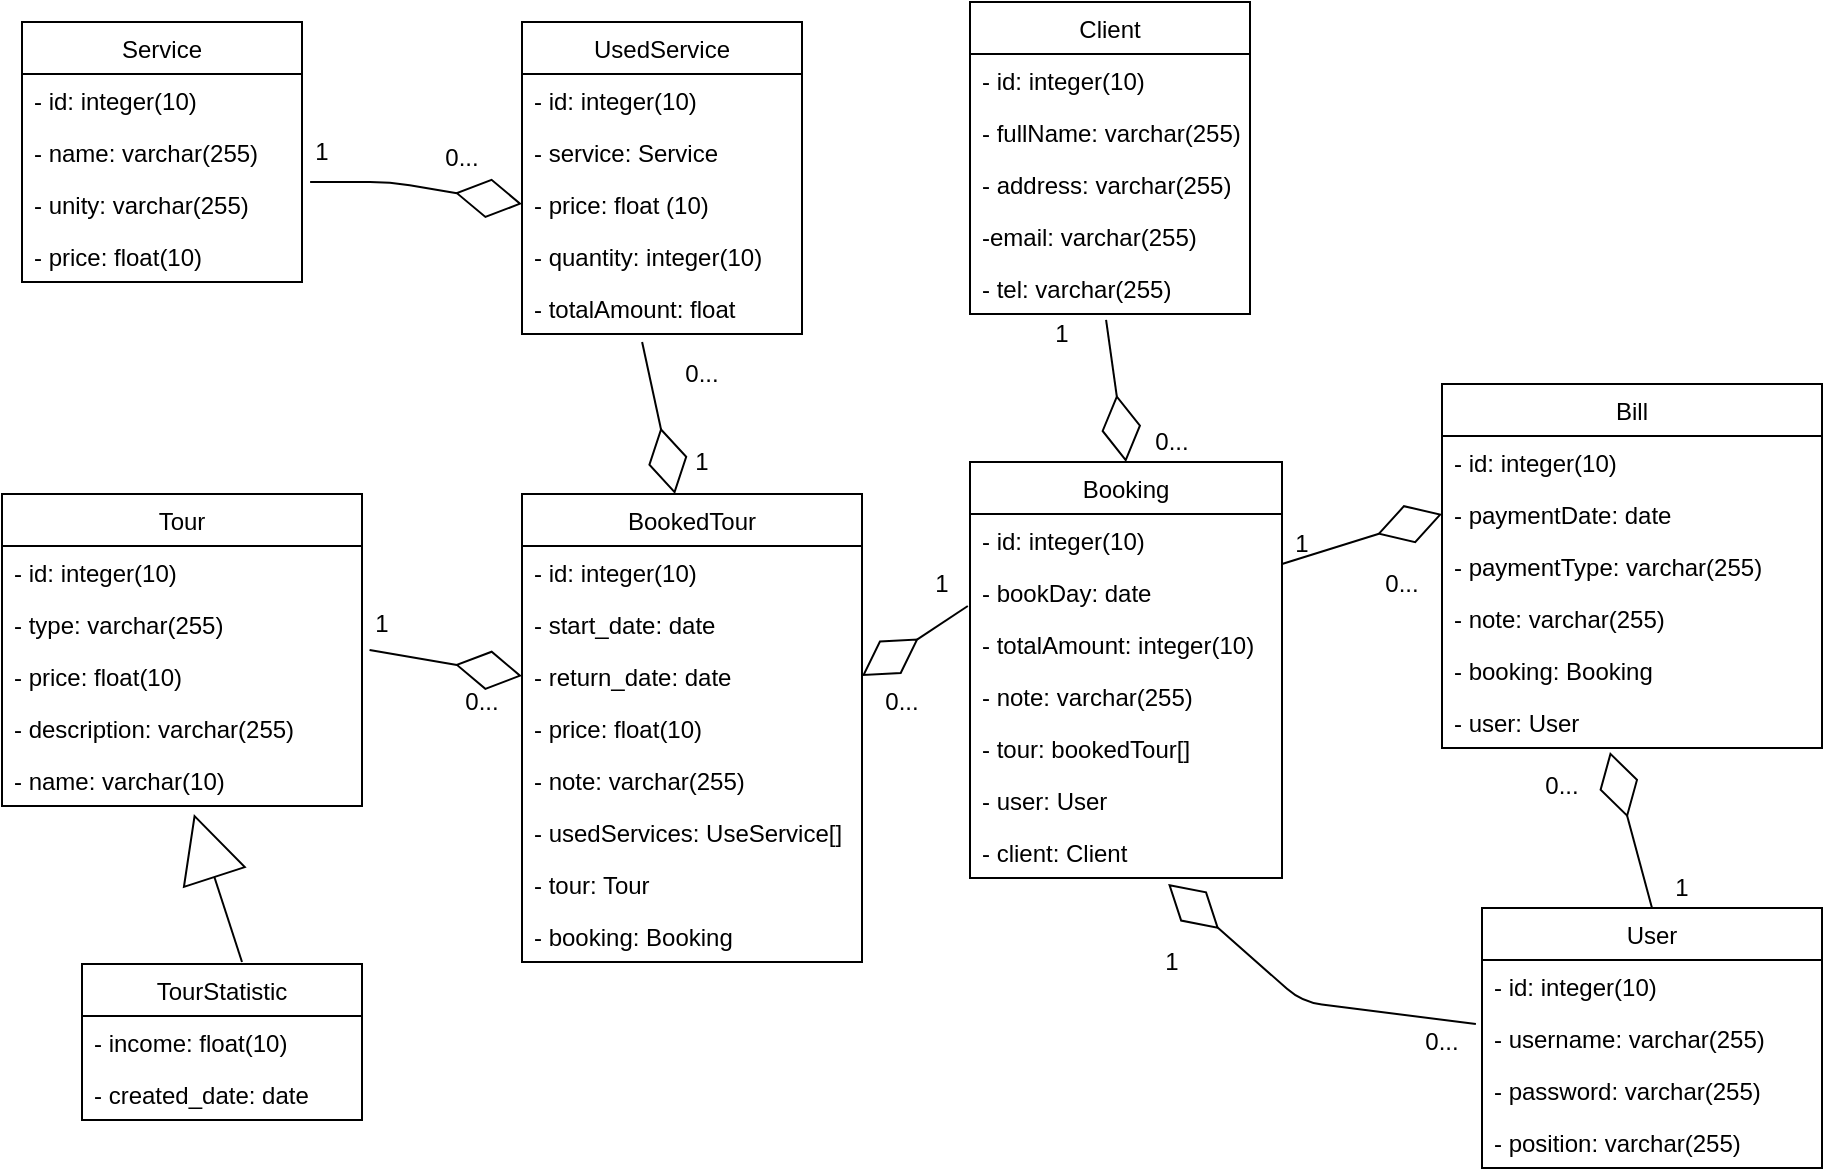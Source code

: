 <mxfile version="14.6.13" type="github">
  <diagram id="t4tlZuxjI8gYE3MPb138" name="Page-1">
    <mxGraphModel dx="2272" dy="747" grid="1" gridSize="10" guides="1" tooltips="1" connect="1" arrows="1" fold="1" page="1" pageScale="1" pageWidth="850" pageHeight="1100" math="0" shadow="0">
      <root>
        <mxCell id="0" />
        <mxCell id="1" parent="0" />
        <mxCell id="m6pH_HXsNcH9ToJCQi9M-39" value="Client" style="swimlane;fontStyle=0;childLayout=stackLayout;horizontal=1;startSize=26;fillColor=none;horizontalStack=0;resizeParent=1;resizeParentMax=0;resizeLast=0;collapsible=1;marginBottom=0;" parent="1" vertex="1">
          <mxGeometry x="344" y="30" width="140" height="156" as="geometry" />
        </mxCell>
        <mxCell id="m6pH_HXsNcH9ToJCQi9M-40" value="- id: integer(10)" style="text;strokeColor=none;fillColor=none;align=left;verticalAlign=top;spacingLeft=4;spacingRight=4;overflow=hidden;rotatable=0;points=[[0,0.5],[1,0.5]];portConstraint=eastwest;" parent="m6pH_HXsNcH9ToJCQi9M-39" vertex="1">
          <mxGeometry y="26" width="140" height="26" as="geometry" />
        </mxCell>
        <mxCell id="m6pH_HXsNcH9ToJCQi9M-41" value="- fullName: varchar(255)" style="text;strokeColor=none;fillColor=none;align=left;verticalAlign=top;spacingLeft=4;spacingRight=4;overflow=hidden;rotatable=0;points=[[0,0.5],[1,0.5]];portConstraint=eastwest;" parent="m6pH_HXsNcH9ToJCQi9M-39" vertex="1">
          <mxGeometry y="52" width="140" height="26" as="geometry" />
        </mxCell>
        <mxCell id="m6pH_HXsNcH9ToJCQi9M-42" value="- address: varchar(255)" style="text;strokeColor=none;fillColor=none;align=left;verticalAlign=top;spacingLeft=4;spacingRight=4;overflow=hidden;rotatable=0;points=[[0,0.5],[1,0.5]];portConstraint=eastwest;" parent="m6pH_HXsNcH9ToJCQi9M-39" vertex="1">
          <mxGeometry y="78" width="140" height="26" as="geometry" />
        </mxCell>
        <mxCell id="m6pH_HXsNcH9ToJCQi9M-43" value="-email: varchar(255)" style="text;strokeColor=none;fillColor=none;align=left;verticalAlign=top;spacingLeft=4;spacingRight=4;overflow=hidden;rotatable=0;points=[[0,0.5],[1,0.5]];portConstraint=eastwest;" parent="m6pH_HXsNcH9ToJCQi9M-39" vertex="1">
          <mxGeometry y="104" width="140" height="26" as="geometry" />
        </mxCell>
        <mxCell id="m6pH_HXsNcH9ToJCQi9M-44" value="- tel: varchar(255)" style="text;strokeColor=none;fillColor=none;align=left;verticalAlign=top;spacingLeft=4;spacingRight=4;overflow=hidden;rotatable=0;points=[[0,0.5],[1,0.5]];portConstraint=eastwest;" parent="m6pH_HXsNcH9ToJCQi9M-39" vertex="1">
          <mxGeometry y="130" width="140" height="26" as="geometry" />
        </mxCell>
        <mxCell id="m6pH_HXsNcH9ToJCQi9M-45" value="Booking" style="swimlane;fontStyle=0;childLayout=stackLayout;horizontal=1;startSize=26;fillColor=none;horizontalStack=0;resizeParent=1;resizeParentMax=0;resizeLast=0;collapsible=1;marginBottom=0;" parent="1" vertex="1">
          <mxGeometry x="344" y="260" width="156" height="208" as="geometry" />
        </mxCell>
        <mxCell id="m6pH_HXsNcH9ToJCQi9M-46" value="- id: integer(10)" style="text;strokeColor=none;fillColor=none;align=left;verticalAlign=top;spacingLeft=4;spacingRight=4;overflow=hidden;rotatable=0;points=[[0,0.5],[1,0.5]];portConstraint=eastwest;" parent="m6pH_HXsNcH9ToJCQi9M-45" vertex="1">
          <mxGeometry y="26" width="156" height="26" as="geometry" />
        </mxCell>
        <mxCell id="m6pH_HXsNcH9ToJCQi9M-47" value="- bookDay: date" style="text;strokeColor=none;fillColor=none;align=left;verticalAlign=top;spacingLeft=4;spacingRight=4;overflow=hidden;rotatable=0;points=[[0,0.5],[1,0.5]];portConstraint=eastwest;" parent="m6pH_HXsNcH9ToJCQi9M-45" vertex="1">
          <mxGeometry y="52" width="156" height="26" as="geometry" />
        </mxCell>
        <mxCell id="m6pH_HXsNcH9ToJCQi9M-48" value="- totalAmount: integer(10)" style="text;strokeColor=none;fillColor=none;align=left;verticalAlign=top;spacingLeft=4;spacingRight=4;overflow=hidden;rotatable=0;points=[[0,0.5],[1,0.5]];portConstraint=eastwest;" parent="m6pH_HXsNcH9ToJCQi9M-45" vertex="1">
          <mxGeometry y="78" width="156" height="26" as="geometry" />
        </mxCell>
        <mxCell id="m6pH_HXsNcH9ToJCQi9M-49" value="- note: varchar(255)" style="text;strokeColor=none;fillColor=none;align=left;verticalAlign=top;spacingLeft=4;spacingRight=4;overflow=hidden;rotatable=0;points=[[0,0.5],[1,0.5]];portConstraint=eastwest;" parent="m6pH_HXsNcH9ToJCQi9M-45" vertex="1">
          <mxGeometry y="104" width="156" height="26" as="geometry" />
        </mxCell>
        <mxCell id="zK_WetEmpm7shJz5Wuw7-8" value="- tour: bookedTour[]" style="text;strokeColor=none;fillColor=none;align=left;verticalAlign=top;spacingLeft=4;spacingRight=4;overflow=hidden;rotatable=0;points=[[0,0.5],[1,0.5]];portConstraint=eastwest;" parent="m6pH_HXsNcH9ToJCQi9M-45" vertex="1">
          <mxGeometry y="130" width="156" height="26" as="geometry" />
        </mxCell>
        <mxCell id="zK_WetEmpm7shJz5Wuw7-15" value="- user: User" style="text;strokeColor=none;fillColor=none;align=left;verticalAlign=top;spacingLeft=4;spacingRight=4;overflow=hidden;rotatable=0;points=[[0,0.5],[1,0.5]];portConstraint=eastwest;" parent="m6pH_HXsNcH9ToJCQi9M-45" vertex="1">
          <mxGeometry y="156" width="156" height="26" as="geometry" />
        </mxCell>
        <mxCell id="zK_WetEmpm7shJz5Wuw7-18" value="- client: Client" style="text;strokeColor=none;fillColor=none;align=left;verticalAlign=top;spacingLeft=4;spacingRight=4;overflow=hidden;rotatable=0;points=[[0,0.5],[1,0.5]];portConstraint=eastwest;" parent="m6pH_HXsNcH9ToJCQi9M-45" vertex="1">
          <mxGeometry y="182" width="156" height="26" as="geometry" />
        </mxCell>
        <mxCell id="m6pH_HXsNcH9ToJCQi9M-50" value="Tour" style="swimlane;fontStyle=0;childLayout=stackLayout;horizontal=1;startSize=26;fillColor=none;horizontalStack=0;resizeParent=1;resizeParentMax=0;resizeLast=0;collapsible=1;marginBottom=0;" parent="1" vertex="1">
          <mxGeometry x="-140" y="276" width="180" height="156" as="geometry" />
        </mxCell>
        <mxCell id="m6pH_HXsNcH9ToJCQi9M-51" value="- id: integer(10)" style="text;strokeColor=none;fillColor=none;align=left;verticalAlign=top;spacingLeft=4;spacingRight=4;overflow=hidden;rotatable=0;points=[[0,0.5],[1,0.5]];portConstraint=eastwest;" parent="m6pH_HXsNcH9ToJCQi9M-50" vertex="1">
          <mxGeometry y="26" width="180" height="26" as="geometry" />
        </mxCell>
        <mxCell id="m6pH_HXsNcH9ToJCQi9M-52" value="- type: varchar(255)" style="text;strokeColor=none;fillColor=none;align=left;verticalAlign=top;spacingLeft=4;spacingRight=4;overflow=hidden;rotatable=0;points=[[0,0.5],[1,0.5]];portConstraint=eastwest;" parent="m6pH_HXsNcH9ToJCQi9M-50" vertex="1">
          <mxGeometry y="52" width="180" height="26" as="geometry" />
        </mxCell>
        <mxCell id="m6pH_HXsNcH9ToJCQi9M-53" value="- price: float(10)" style="text;strokeColor=none;fillColor=none;align=left;verticalAlign=top;spacingLeft=4;spacingRight=4;overflow=hidden;rotatable=0;points=[[0,0.5],[1,0.5]];portConstraint=eastwest;" parent="m6pH_HXsNcH9ToJCQi9M-50" vertex="1">
          <mxGeometry y="78" width="180" height="26" as="geometry" />
        </mxCell>
        <mxCell id="m6pH_HXsNcH9ToJCQi9M-54" value="- description: varchar(255)" style="text;strokeColor=none;fillColor=none;align=left;verticalAlign=top;spacingLeft=4;spacingRight=4;overflow=hidden;rotatable=0;points=[[0,0.5],[1,0.5]];portConstraint=eastwest;" parent="m6pH_HXsNcH9ToJCQi9M-50" vertex="1">
          <mxGeometry y="104" width="180" height="26" as="geometry" />
        </mxCell>
        <mxCell id="INqISOcC0DeDh9E2j_SY-1" value="- name: varchar(10)" style="text;strokeColor=none;fillColor=none;align=left;verticalAlign=top;spacingLeft=4;spacingRight=4;overflow=hidden;rotatable=0;points=[[0,0.5],[1,0.5]];portConstraint=eastwest;" parent="m6pH_HXsNcH9ToJCQi9M-50" vertex="1">
          <mxGeometry y="130" width="180" height="26" as="geometry" />
        </mxCell>
        <mxCell id="m6pH_HXsNcH9ToJCQi9M-56" value="Bill" style="swimlane;fontStyle=0;childLayout=stackLayout;horizontal=1;startSize=26;fillColor=none;horizontalStack=0;resizeParent=1;resizeParentMax=0;resizeLast=0;collapsible=1;marginBottom=0;" parent="1" vertex="1">
          <mxGeometry x="580" y="221" width="190" height="182" as="geometry" />
        </mxCell>
        <mxCell id="m6pH_HXsNcH9ToJCQi9M-57" value="- id: integer(10)" style="text;strokeColor=none;fillColor=none;align=left;verticalAlign=top;spacingLeft=4;spacingRight=4;overflow=hidden;rotatable=0;points=[[0,0.5],[1,0.5]];portConstraint=eastwest;" parent="m6pH_HXsNcH9ToJCQi9M-56" vertex="1">
          <mxGeometry y="26" width="190" height="26" as="geometry" />
        </mxCell>
        <mxCell id="m6pH_HXsNcH9ToJCQi9M-58" value="- paymentDate: date" style="text;strokeColor=none;fillColor=none;align=left;verticalAlign=top;spacingLeft=4;spacingRight=4;overflow=hidden;rotatable=0;points=[[0,0.5],[1,0.5]];portConstraint=eastwest;" parent="m6pH_HXsNcH9ToJCQi9M-56" vertex="1">
          <mxGeometry y="52" width="190" height="26" as="geometry" />
        </mxCell>
        <mxCell id="m6pH_HXsNcH9ToJCQi9M-60" value="- paymentType: varchar(255)" style="text;strokeColor=none;fillColor=none;align=left;verticalAlign=top;spacingLeft=4;spacingRight=4;overflow=hidden;rotatable=0;points=[[0,0.5],[1,0.5]];portConstraint=eastwest;" parent="m6pH_HXsNcH9ToJCQi9M-56" vertex="1">
          <mxGeometry y="78" width="190" height="26" as="geometry" />
        </mxCell>
        <mxCell id="m6pH_HXsNcH9ToJCQi9M-61" value="- note: varchar(255)" style="text;strokeColor=none;fillColor=none;align=left;verticalAlign=top;spacingLeft=4;spacingRight=4;overflow=hidden;rotatable=0;points=[[0,0.5],[1,0.5]];portConstraint=eastwest;" parent="m6pH_HXsNcH9ToJCQi9M-56" vertex="1">
          <mxGeometry y="104" width="190" height="26" as="geometry" />
        </mxCell>
        <mxCell id="m6pH_HXsNcH9ToJCQi9M-62" value="- booking: Booking" style="text;strokeColor=none;fillColor=none;align=left;verticalAlign=top;spacingLeft=4;spacingRight=4;overflow=hidden;rotatable=0;points=[[0,0.5],[1,0.5]];portConstraint=eastwest;" parent="m6pH_HXsNcH9ToJCQi9M-56" vertex="1">
          <mxGeometry y="130" width="190" height="26" as="geometry" />
        </mxCell>
        <mxCell id="zK_WetEmpm7shJz5Wuw7-5" value="- user: User" style="text;strokeColor=none;fillColor=none;align=left;verticalAlign=top;spacingLeft=4;spacingRight=4;overflow=hidden;rotatable=0;points=[[0,0.5],[1,0.5]];portConstraint=eastwest;" parent="m6pH_HXsNcH9ToJCQi9M-56" vertex="1">
          <mxGeometry y="156" width="190" height="26" as="geometry" />
        </mxCell>
        <mxCell id="m6pH_HXsNcH9ToJCQi9M-63" value="TourStatistic" style="swimlane;fontStyle=0;childLayout=stackLayout;horizontal=1;startSize=26;fillColor=none;horizontalStack=0;resizeParent=1;resizeParentMax=0;resizeLast=0;collapsible=1;marginBottom=0;" parent="1" vertex="1">
          <mxGeometry x="-100" y="511" width="140" height="78" as="geometry" />
        </mxCell>
        <mxCell id="m6pH_HXsNcH9ToJCQi9M-64" value="- income: float(10)" style="text;strokeColor=none;fillColor=none;align=left;verticalAlign=top;spacingLeft=4;spacingRight=4;overflow=hidden;rotatable=0;points=[[0,0.5],[1,0.5]];portConstraint=eastwest;" parent="m6pH_HXsNcH9ToJCQi9M-63" vertex="1">
          <mxGeometry y="26" width="140" height="26" as="geometry" />
        </mxCell>
        <mxCell id="m6pH_HXsNcH9ToJCQi9M-65" value="- created_date: date" style="text;strokeColor=none;fillColor=none;align=left;verticalAlign=top;spacingLeft=4;spacingRight=4;overflow=hidden;rotatable=0;points=[[0,0.5],[1,0.5]];portConstraint=eastwest;" parent="m6pH_HXsNcH9ToJCQi9M-63" vertex="1">
          <mxGeometry y="52" width="140" height="26" as="geometry" />
        </mxCell>
        <mxCell id="m6pH_HXsNcH9ToJCQi9M-66" value="BookedTour" style="swimlane;fontStyle=0;childLayout=stackLayout;horizontal=1;startSize=26;fillColor=none;horizontalStack=0;resizeParent=1;resizeParentMax=0;resizeLast=0;collapsible=1;marginBottom=0;" parent="1" vertex="1">
          <mxGeometry x="120" y="276" width="170" height="234" as="geometry" />
        </mxCell>
        <mxCell id="m6pH_HXsNcH9ToJCQi9M-67" value="- id: integer(10)" style="text;strokeColor=none;fillColor=none;align=left;verticalAlign=top;spacingLeft=4;spacingRight=4;overflow=hidden;rotatable=0;points=[[0,0.5],[1,0.5]];portConstraint=eastwest;" parent="m6pH_HXsNcH9ToJCQi9M-66" vertex="1">
          <mxGeometry y="26" width="170" height="26" as="geometry" />
        </mxCell>
        <mxCell id="1YzlmNmIX1F7M9oZRBNu-1" value="- start_date: date" style="text;strokeColor=none;fillColor=none;align=left;verticalAlign=top;spacingLeft=4;spacingRight=4;overflow=hidden;rotatable=0;points=[[0,0.5],[1,0.5]];portConstraint=eastwest;" parent="m6pH_HXsNcH9ToJCQi9M-66" vertex="1">
          <mxGeometry y="52" width="170" height="26" as="geometry" />
        </mxCell>
        <mxCell id="m6pH_HXsNcH9ToJCQi9M-68" value="- return_date: date" style="text;strokeColor=none;fillColor=none;align=left;verticalAlign=top;spacingLeft=4;spacingRight=4;overflow=hidden;rotatable=0;points=[[0,0.5],[1,0.5]];portConstraint=eastwest;" parent="m6pH_HXsNcH9ToJCQi9M-66" vertex="1">
          <mxGeometry y="78" width="170" height="26" as="geometry" />
        </mxCell>
        <mxCell id="m6pH_HXsNcH9ToJCQi9M-69" value="- price: float(10)" style="text;strokeColor=none;fillColor=none;align=left;verticalAlign=top;spacingLeft=4;spacingRight=4;overflow=hidden;rotatable=0;points=[[0,0.5],[1,0.5]];portConstraint=eastwest;" parent="m6pH_HXsNcH9ToJCQi9M-66" vertex="1">
          <mxGeometry y="104" width="170" height="26" as="geometry" />
        </mxCell>
        <mxCell id="m6pH_HXsNcH9ToJCQi9M-71" value="- note: varchar(255)" style="text;strokeColor=none;fillColor=none;align=left;verticalAlign=top;spacingLeft=4;spacingRight=4;overflow=hidden;rotatable=0;points=[[0,0.5],[1,0.5]];portConstraint=eastwest;" parent="m6pH_HXsNcH9ToJCQi9M-66" vertex="1">
          <mxGeometry y="130" width="170" height="26" as="geometry" />
        </mxCell>
        <mxCell id="zK_WetEmpm7shJz5Wuw7-4" value="- usedServices: UseService[]" style="text;strokeColor=none;fillColor=none;align=left;verticalAlign=top;spacingLeft=4;spacingRight=4;overflow=hidden;rotatable=0;points=[[0,0.5],[1,0.5]];portConstraint=eastwest;" parent="m6pH_HXsNcH9ToJCQi9M-66" vertex="1">
          <mxGeometry y="156" width="170" height="26" as="geometry" />
        </mxCell>
        <mxCell id="zK_WetEmpm7shJz5Wuw7-6" value="- tour: Tour&#xa;" style="text;strokeColor=none;fillColor=none;align=left;verticalAlign=top;spacingLeft=4;spacingRight=4;overflow=hidden;rotatable=0;points=[[0,0.5],[1,0.5]];portConstraint=eastwest;" parent="m6pH_HXsNcH9ToJCQi9M-66" vertex="1">
          <mxGeometry y="182" width="170" height="26" as="geometry" />
        </mxCell>
        <mxCell id="CkV2F9piO-YhrNllpT-O-1" value="- booking: Booking&#xa;" style="text;strokeColor=none;fillColor=none;align=left;verticalAlign=top;spacingLeft=4;spacingRight=4;overflow=hidden;rotatable=0;points=[[0,0.5],[1,0.5]];portConstraint=eastwest;" vertex="1" parent="m6pH_HXsNcH9ToJCQi9M-66">
          <mxGeometry y="208" width="170" height="26" as="geometry" />
        </mxCell>
        <mxCell id="m6pH_HXsNcH9ToJCQi9M-72" value="User" style="swimlane;fontStyle=0;childLayout=stackLayout;horizontal=1;startSize=26;fillColor=none;horizontalStack=0;resizeParent=1;resizeParentMax=0;resizeLast=0;collapsible=1;marginBottom=0;" parent="1" vertex="1">
          <mxGeometry x="600" y="483" width="170" height="130" as="geometry" />
        </mxCell>
        <mxCell id="m6pH_HXsNcH9ToJCQi9M-73" value="- id: integer(10)" style="text;strokeColor=none;fillColor=none;align=left;verticalAlign=top;spacingLeft=4;spacingRight=4;overflow=hidden;rotatable=0;points=[[0,0.5],[1,0.5]];portConstraint=eastwest;" parent="m6pH_HXsNcH9ToJCQi9M-72" vertex="1">
          <mxGeometry y="26" width="170" height="26" as="geometry" />
        </mxCell>
        <mxCell id="m6pH_HXsNcH9ToJCQi9M-74" value="- username: varchar(255)" style="text;strokeColor=none;fillColor=none;align=left;verticalAlign=top;spacingLeft=4;spacingRight=4;overflow=hidden;rotatable=0;points=[[0,0.5],[1,0.5]];portConstraint=eastwest;" parent="m6pH_HXsNcH9ToJCQi9M-72" vertex="1">
          <mxGeometry y="52" width="170" height="26" as="geometry" />
        </mxCell>
        <mxCell id="m6pH_HXsNcH9ToJCQi9M-75" value="- password: varchar(255)" style="text;strokeColor=none;fillColor=none;align=left;verticalAlign=top;spacingLeft=4;spacingRight=4;overflow=hidden;rotatable=0;points=[[0,0.5],[1,0.5]];portConstraint=eastwest;" parent="m6pH_HXsNcH9ToJCQi9M-72" vertex="1">
          <mxGeometry y="78" width="170" height="26" as="geometry" />
        </mxCell>
        <mxCell id="m6pH_HXsNcH9ToJCQi9M-76" value="- position: varchar(255)" style="text;strokeColor=none;fillColor=none;align=left;verticalAlign=top;spacingLeft=4;spacingRight=4;overflow=hidden;rotatable=0;points=[[0,0.5],[1,0.5]];portConstraint=eastwest;" parent="m6pH_HXsNcH9ToJCQi9M-72" vertex="1">
          <mxGeometry y="104" width="170" height="26" as="geometry" />
        </mxCell>
        <mxCell id="m6pH_HXsNcH9ToJCQi9M-77" value="" style="endArrow=diamondThin;html=1;exitX=0.486;exitY=1.115;exitDx=0;exitDy=0;exitPerimeter=0;entryX=0.5;entryY=0;entryDx=0;entryDy=0;endFill=0;endSize=31;" parent="1" source="m6pH_HXsNcH9ToJCQi9M-44" target="m6pH_HXsNcH9ToJCQi9M-45" edge="1">
          <mxGeometry width="50" height="50" relative="1" as="geometry">
            <mxPoint x="210" y="220" as="sourcePoint" />
            <mxPoint x="260" y="170" as="targetPoint" />
          </mxGeometry>
        </mxCell>
        <mxCell id="m6pH_HXsNcH9ToJCQi9M-78" value="" style="endArrow=diamondThin;html=1;exitX=1;exitY=-0.038;exitDx=0;exitDy=0;exitPerimeter=0;entryX=0;entryY=0.5;entryDx=0;entryDy=0;endFill=0;endSize=31;" parent="1" source="m6pH_HXsNcH9ToJCQi9M-47" target="m6pH_HXsNcH9ToJCQi9M-58" edge="1">
          <mxGeometry width="50" height="50" relative="1" as="geometry">
            <mxPoint x="422.04" y="198.99" as="sourcePoint" />
            <mxPoint x="424" y="270" as="targetPoint" />
          </mxGeometry>
        </mxCell>
        <mxCell id="m6pH_HXsNcH9ToJCQi9M-81" value="" style="endArrow=block;html=1;endSize=31;endFill=0;entryX=0.533;entryY=1.154;entryDx=0;entryDy=0;entryPerimeter=0;" parent="1" edge="1" target="INqISOcC0DeDh9E2j_SY-1">
          <mxGeometry width="50" height="50" relative="1" as="geometry">
            <mxPoint x="-20" y="510" as="sourcePoint" />
            <mxPoint x="-47" y="460" as="targetPoint" />
          </mxGeometry>
        </mxCell>
        <mxCell id="m6pH_HXsNcH9ToJCQi9M-82" value="" style="endArrow=diamondThin;html=1;exitX=0.5;exitY=0;exitDx=0;exitDy=0;endFill=0;endSize=31;entryX=0.442;entryY=1.077;entryDx=0;entryDy=0;entryPerimeter=0;" parent="1" source="m6pH_HXsNcH9ToJCQi9M-72" edge="1" target="zK_WetEmpm7shJz5Wuw7-5">
          <mxGeometry width="50" height="50" relative="1" as="geometry">
            <mxPoint x="494" y="321.012" as="sourcePoint" />
            <mxPoint x="660" y="430" as="targetPoint" />
          </mxGeometry>
        </mxCell>
        <mxCell id="m6pH_HXsNcH9ToJCQi9M-83" value="" style="endArrow=diamondThin;html=1;exitX=1.021;exitY=0;exitDx=0;exitDy=0;exitPerimeter=0;entryX=0;entryY=0.5;entryDx=0;entryDy=0;endFill=0;endSize=31;" parent="1" source="m6pH_HXsNcH9ToJCQi9M-53" target="m6pH_HXsNcH9ToJCQi9M-68" edge="1">
          <mxGeometry width="50" height="50" relative="1" as="geometry">
            <mxPoint x="494" y="321.012" as="sourcePoint" />
            <mxPoint x="590" y="325" as="targetPoint" />
          </mxGeometry>
        </mxCell>
        <mxCell id="m6pH_HXsNcH9ToJCQi9M-84" value="" style="endArrow=diamondThin;html=1;exitX=-0.007;exitY=0.769;exitDx=0;exitDy=0;exitPerimeter=0;entryX=1;entryY=0.5;entryDx=0;entryDy=0;endFill=0;endSize=31;" parent="1" source="m6pH_HXsNcH9ToJCQi9M-47" target="m6pH_HXsNcH9ToJCQi9M-68" edge="1">
          <mxGeometry width="50" height="50" relative="1" as="geometry">
            <mxPoint x="422.04" y="198.99" as="sourcePoint" />
            <mxPoint x="424" y="270" as="targetPoint" />
          </mxGeometry>
        </mxCell>
        <mxCell id="1YzlmNmIX1F7M9oZRBNu-2" value="1" style="text;html=1;strokeColor=none;fillColor=none;align=center;verticalAlign=middle;whiteSpace=wrap;rounded=0;" parent="1" vertex="1">
          <mxGeometry x="30" y="331" width="40" height="20" as="geometry" />
        </mxCell>
        <mxCell id="1YzlmNmIX1F7M9oZRBNu-3" value="0..." style="text;html=1;strokeColor=none;fillColor=none;align=center;verticalAlign=middle;whiteSpace=wrap;rounded=0;" parent="1" vertex="1">
          <mxGeometry x="80" y="370" width="40" height="20" as="geometry" />
        </mxCell>
        <mxCell id="1YzlmNmIX1F7M9oZRBNu-4" value="1" style="text;html=1;strokeColor=none;fillColor=none;align=center;verticalAlign=middle;whiteSpace=wrap;rounded=0;" parent="1" vertex="1">
          <mxGeometry x="310" y="311" width="40" height="20" as="geometry" />
        </mxCell>
        <mxCell id="1YzlmNmIX1F7M9oZRBNu-5" value="0..." style="text;html=1;strokeColor=none;fillColor=none;align=center;verticalAlign=middle;whiteSpace=wrap;rounded=0;" parent="1" vertex="1">
          <mxGeometry x="290" y="370" width="40" height="20" as="geometry" />
        </mxCell>
        <mxCell id="1YzlmNmIX1F7M9oZRBNu-6" value="1" style="text;html=1;strokeColor=none;fillColor=none;align=center;verticalAlign=middle;whiteSpace=wrap;rounded=0;" parent="1" vertex="1">
          <mxGeometry x="490" y="291" width="40" height="20" as="geometry" />
        </mxCell>
        <mxCell id="1YzlmNmIX1F7M9oZRBNu-7" value="0..." style="text;html=1;strokeColor=none;fillColor=none;align=center;verticalAlign=middle;whiteSpace=wrap;rounded=0;" parent="1" vertex="1">
          <mxGeometry x="540" y="311" width="40" height="20" as="geometry" />
        </mxCell>
        <mxCell id="1YzlmNmIX1F7M9oZRBNu-8" value="1" style="text;html=1;strokeColor=none;fillColor=none;align=center;verticalAlign=middle;whiteSpace=wrap;rounded=0;" parent="1" vertex="1">
          <mxGeometry x="680" y="463" width="40" height="20" as="geometry" />
        </mxCell>
        <mxCell id="1YzlmNmIX1F7M9oZRBNu-9" value="0..." style="text;html=1;strokeColor=none;fillColor=none;align=center;verticalAlign=middle;whiteSpace=wrap;rounded=0;" parent="1" vertex="1">
          <mxGeometry x="620" y="412" width="40" height="20" as="geometry" />
        </mxCell>
        <mxCell id="1YzlmNmIX1F7M9oZRBNu-10" value="1" style="text;html=1;strokeColor=none;fillColor=none;align=center;verticalAlign=middle;whiteSpace=wrap;rounded=0;" parent="1" vertex="1">
          <mxGeometry x="370" y="186" width="40" height="20" as="geometry" />
        </mxCell>
        <mxCell id="1YzlmNmIX1F7M9oZRBNu-11" value="0..." style="text;html=1;strokeColor=none;fillColor=none;align=center;verticalAlign=middle;whiteSpace=wrap;rounded=0;" parent="1" vertex="1">
          <mxGeometry x="425" y="240" width="40" height="20" as="geometry" />
        </mxCell>
        <mxCell id="1YEP_7Lwh-WUdSa2yI12-1" value="UsedService" style="swimlane;fontStyle=0;childLayout=stackLayout;horizontal=1;startSize=26;fillColor=none;horizontalStack=0;resizeParent=1;resizeParentMax=0;resizeLast=0;collapsible=1;marginBottom=0;" parent="1" vertex="1">
          <mxGeometry x="120" y="40" width="140" height="156" as="geometry" />
        </mxCell>
        <mxCell id="1YEP_7Lwh-WUdSa2yI12-2" value="- id: integer(10)" style="text;strokeColor=none;fillColor=none;align=left;verticalAlign=top;spacingLeft=4;spacingRight=4;overflow=hidden;rotatable=0;points=[[0,0.5],[1,0.5]];portConstraint=eastwest;" parent="1YEP_7Lwh-WUdSa2yI12-1" vertex="1">
          <mxGeometry y="26" width="140" height="26" as="geometry" />
        </mxCell>
        <mxCell id="1YEP_7Lwh-WUdSa2yI12-3" value="- service: Service" style="text;strokeColor=none;fillColor=none;align=left;verticalAlign=top;spacingLeft=4;spacingRight=4;overflow=hidden;rotatable=0;points=[[0,0.5],[1,0.5]];portConstraint=eastwest;" parent="1YEP_7Lwh-WUdSa2yI12-1" vertex="1">
          <mxGeometry y="52" width="140" height="26" as="geometry" />
        </mxCell>
        <mxCell id="1YEP_7Lwh-WUdSa2yI12-4" value="- price: float (10)" style="text;strokeColor=none;fillColor=none;align=left;verticalAlign=top;spacingLeft=4;spacingRight=4;overflow=hidden;rotatable=0;points=[[0,0.5],[1,0.5]];portConstraint=eastwest;" parent="1YEP_7Lwh-WUdSa2yI12-1" vertex="1">
          <mxGeometry y="78" width="140" height="26" as="geometry" />
        </mxCell>
        <mxCell id="1YEP_7Lwh-WUdSa2yI12-5" value="- quantity: integer(10)" style="text;strokeColor=none;fillColor=none;align=left;verticalAlign=top;spacingLeft=4;spacingRight=4;overflow=hidden;rotatable=0;points=[[0,0.5],[1,0.5]];portConstraint=eastwest;" parent="1YEP_7Lwh-WUdSa2yI12-1" vertex="1">
          <mxGeometry y="104" width="140" height="26" as="geometry" />
        </mxCell>
        <mxCell id="1YEP_7Lwh-WUdSa2yI12-6" value="- totalAmount: float" style="text;strokeColor=none;fillColor=none;align=left;verticalAlign=top;spacingLeft=4;spacingRight=4;overflow=hidden;rotatable=0;points=[[0,0.5],[1,0.5]];portConstraint=eastwest;" parent="1YEP_7Lwh-WUdSa2yI12-1" vertex="1">
          <mxGeometry y="130" width="140" height="26" as="geometry" />
        </mxCell>
        <mxCell id="1YEP_7Lwh-WUdSa2yI12-8" value="Service" style="swimlane;fontStyle=0;childLayout=stackLayout;horizontal=1;startSize=26;fillColor=none;horizontalStack=0;resizeParent=1;resizeParentMax=0;resizeLast=0;collapsible=1;marginBottom=0;" parent="1" vertex="1">
          <mxGeometry x="-130" y="40" width="140" height="130" as="geometry" />
        </mxCell>
        <mxCell id="1YEP_7Lwh-WUdSa2yI12-9" value="- id: integer(10)" style="text;strokeColor=none;fillColor=none;align=left;verticalAlign=top;spacingLeft=4;spacingRight=4;overflow=hidden;rotatable=0;points=[[0,0.5],[1,0.5]];portConstraint=eastwest;" parent="1YEP_7Lwh-WUdSa2yI12-8" vertex="1">
          <mxGeometry y="26" width="140" height="26" as="geometry" />
        </mxCell>
        <mxCell id="1YEP_7Lwh-WUdSa2yI12-10" value="- name: varchar(255)" style="text;strokeColor=none;fillColor=none;align=left;verticalAlign=top;spacingLeft=4;spacingRight=4;overflow=hidden;rotatable=0;points=[[0,0.5],[1,0.5]];portConstraint=eastwest;" parent="1YEP_7Lwh-WUdSa2yI12-8" vertex="1">
          <mxGeometry y="52" width="140" height="26" as="geometry" />
        </mxCell>
        <mxCell id="1YEP_7Lwh-WUdSa2yI12-11" value="- unity: varchar(255)" style="text;strokeColor=none;fillColor=none;align=left;verticalAlign=top;spacingLeft=4;spacingRight=4;overflow=hidden;rotatable=0;points=[[0,0.5],[1,0.5]];portConstraint=eastwest;" parent="1YEP_7Lwh-WUdSa2yI12-8" vertex="1">
          <mxGeometry y="78" width="140" height="26" as="geometry" />
        </mxCell>
        <mxCell id="1YEP_7Lwh-WUdSa2yI12-12" value="- price: float(10)" style="text;strokeColor=none;fillColor=none;align=left;verticalAlign=top;spacingLeft=4;spacingRight=4;overflow=hidden;rotatable=0;points=[[0,0.5],[1,0.5]];portConstraint=eastwest;" parent="1YEP_7Lwh-WUdSa2yI12-8" vertex="1">
          <mxGeometry y="104" width="140" height="26" as="geometry" />
        </mxCell>
        <mxCell id="1YEP_7Lwh-WUdSa2yI12-14" value="" style="endArrow=diamondThin;html=1;exitX=1.029;exitY=0.077;exitDx=0;exitDy=0;exitPerimeter=0;entryX=0;entryY=0.5;entryDx=0;entryDy=0;endFill=0;endSize=31;" parent="1" source="1YEP_7Lwh-WUdSa2yI12-11" target="1YEP_7Lwh-WUdSa2yI12-4" edge="1">
          <mxGeometry width="50" height="50" relative="1" as="geometry">
            <mxPoint x="53.78" y="364" as="sourcePoint" />
            <mxPoint x="130" y="377" as="targetPoint" />
            <Array as="points">
              <mxPoint x="54" y="120" />
            </Array>
          </mxGeometry>
        </mxCell>
        <mxCell id="1YEP_7Lwh-WUdSa2yI12-15" value="1" style="text;html=1;strokeColor=none;fillColor=none;align=center;verticalAlign=middle;whiteSpace=wrap;rounded=0;" parent="1" vertex="1">
          <mxGeometry y="95" width="40" height="20" as="geometry" />
        </mxCell>
        <mxCell id="1YEP_7Lwh-WUdSa2yI12-16" value="0..." style="text;html=1;strokeColor=none;fillColor=none;align=center;verticalAlign=middle;whiteSpace=wrap;rounded=0;" parent="1" vertex="1">
          <mxGeometry x="70" y="98" width="40" height="20" as="geometry" />
        </mxCell>
        <mxCell id="zK_WetEmpm7shJz5Wuw7-1" value="" style="endArrow=diamondThin;html=1;exitX=0.429;exitY=1.154;exitDx=0;exitDy=0;exitPerimeter=0;entryX=0.45;entryY=0;entryDx=0;entryDy=0;endFill=0;endSize=31;entryPerimeter=0;" parent="1" source="1YEP_7Lwh-WUdSa2yI12-6" target="m6pH_HXsNcH9ToJCQi9M-66" edge="1">
          <mxGeometry width="50" height="50" relative="1" as="geometry">
            <mxPoint x="24.06" y="130.002" as="sourcePoint" />
            <mxPoint x="130" y="141" as="targetPoint" />
            <Array as="points" />
          </mxGeometry>
        </mxCell>
        <mxCell id="zK_WetEmpm7shJz5Wuw7-2" value="1" style="text;html=1;strokeColor=none;fillColor=none;align=center;verticalAlign=middle;whiteSpace=wrap;rounded=0;" parent="1" vertex="1">
          <mxGeometry x="190" y="250" width="40" height="20" as="geometry" />
        </mxCell>
        <mxCell id="zK_WetEmpm7shJz5Wuw7-3" value="0..." style="text;html=1;strokeColor=none;fillColor=none;align=center;verticalAlign=middle;whiteSpace=wrap;rounded=0;" parent="1" vertex="1">
          <mxGeometry x="190" y="206" width="40" height="20" as="geometry" />
        </mxCell>
        <mxCell id="zK_WetEmpm7shJz5Wuw7-7" value="" style="endArrow=diamondThin;html=1;exitX=-0.018;exitY=0.231;exitDx=0;exitDy=0;exitPerimeter=0;endFill=0;endSize=31;entryX=0.635;entryY=1.115;entryDx=0;entryDy=0;entryPerimeter=0;" parent="1" source="m6pH_HXsNcH9ToJCQi9M-74" target="zK_WetEmpm7shJz5Wuw7-18" edge="1">
          <mxGeometry width="50" height="50" relative="1" as="geometry">
            <mxPoint x="510" y="321.012" as="sourcePoint" />
            <mxPoint x="490" y="548" as="targetPoint" />
            <Array as="points">
              <mxPoint x="510" y="530" />
            </Array>
          </mxGeometry>
        </mxCell>
        <mxCell id="zK_WetEmpm7shJz5Wuw7-16" value="1" style="text;html=1;strokeColor=none;fillColor=none;align=center;verticalAlign=middle;whiteSpace=wrap;rounded=0;" parent="1" vertex="1">
          <mxGeometry x="425" y="500" width="40" height="20" as="geometry" />
        </mxCell>
        <mxCell id="zK_WetEmpm7shJz5Wuw7-17" value="0..." style="text;html=1;strokeColor=none;fillColor=none;align=center;verticalAlign=middle;whiteSpace=wrap;rounded=0;" parent="1" vertex="1">
          <mxGeometry x="560" y="540" width="40" height="20" as="geometry" />
        </mxCell>
      </root>
    </mxGraphModel>
  </diagram>
</mxfile>
